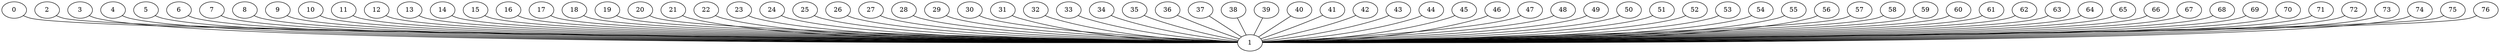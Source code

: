 graph G {
0;
1;
2;
3;
4;
5;
6;
7;
8;
9;
10;
11;
12;
13;
14;
15;
16;
17;
18;
19;
20;
21;
22;
23;
24;
25;
26;
27;
28;
29;
30;
31;
32;
33;
34;
35;
36;
37;
38;
39;
40;
41;
42;
43;
44;
45;
46;
47;
48;
49;
50;
51;
52;
53;
54;
55;
56;
57;
58;
59;
60;
61;
62;
63;
64;
65;
66;
67;
68;
69;
70;
71;
72;
73;
74;
75;
76;
0--1 ;
2--1 ;
3--1 ;
4--1 ;
5--1 ;
7--1 ;
6--1 ;
8--1 ;
9--1 ;
12--1 ;
11--1 ;
10--1 ;
13--1 ;
14--1 ;
17--1 ;
16--1 ;
15--1 ;
19--1 ;
18--1 ;
20--1 ;
23--1 ;
22--1 ;
21--1 ;
24--1 ;
25--1 ;
26--1 ;
28--1 ;
27--1 ;
29--1 ;
32--1 ;
31--1 ;
30--1 ;
33--1 ;
34--1 ;
37--1 ;
36--1 ;
35--1 ;
39--1 ;
38--1 ;
41--1 ;
40--1 ;
43--1 ;
42--1 ;
44--1 ;
45--1 ;
47--1 ;
46--1 ;
49--1 ;
48--1 ;
51--1 ;
50--1 ;
52--1 ;
54--1 ;
53--1 ;
55--1 ;
56--1 ;
60--1 ;
59--1 ;
58--1 ;
57--1 ;
62--1 ;
61--1 ;
63--1 ;
65--1 ;
64--1 ;
67--1 ;
66--1 ;
68--1 ;
69--1 ;
70--1 ;
72--1 ;
71--1 ;
75--1 ;
74--1 ;
73--1 ;
76--1 ;
}

